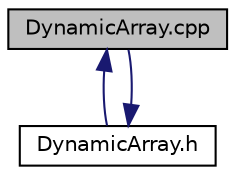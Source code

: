 digraph "DynamicArray.cpp"
{
  edge [fontname="Helvetica",fontsize="10",labelfontname="Helvetica",labelfontsize="10"];
  node [fontname="Helvetica",fontsize="10",shape=record];
  Node1 [label="DynamicArray.cpp",height=0.2,width=0.4,color="black", fillcolor="grey75", style="filled", fontcolor="black"];
  Node1 -> Node2 [dir="back",color="midnightblue",fontsize="10",style="solid"];
  Node2 [label="DynamicArray.h",height=0.2,width=0.4,color="black", fillcolor="white", style="filled",URL="$d1/d7e/DynamicArray_8h.html"];
  Node2 -> Node1 [dir="back",color="midnightblue",fontsize="10",style="solid"];
}
